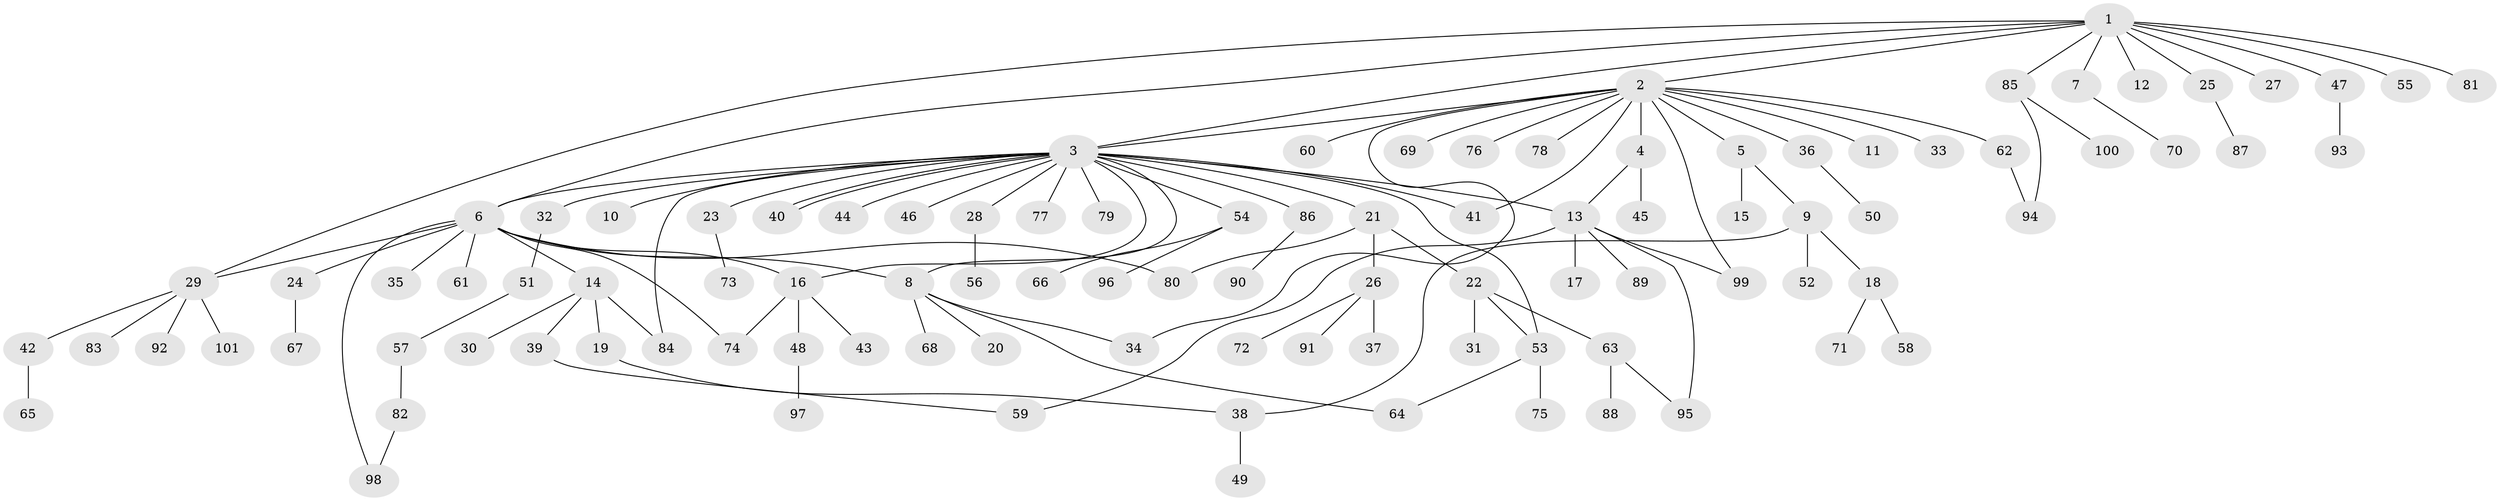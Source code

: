 // coarse degree distribution, {13: 0.013513513513513514, 14: 0.013513513513513514, 21: 0.013513513513513514, 2: 0.25675675675675674, 11: 0.013513513513513514, 5: 0.06756756756756757, 1: 0.5405405405405406, 6: 0.013513513513513514, 3: 0.02702702702702703, 4: 0.04054054054054054}
// Generated by graph-tools (version 1.1) at 2025/41/03/06/25 10:41:45]
// undirected, 101 vertices, 120 edges
graph export_dot {
graph [start="1"]
  node [color=gray90,style=filled];
  1;
  2;
  3;
  4;
  5;
  6;
  7;
  8;
  9;
  10;
  11;
  12;
  13;
  14;
  15;
  16;
  17;
  18;
  19;
  20;
  21;
  22;
  23;
  24;
  25;
  26;
  27;
  28;
  29;
  30;
  31;
  32;
  33;
  34;
  35;
  36;
  37;
  38;
  39;
  40;
  41;
  42;
  43;
  44;
  45;
  46;
  47;
  48;
  49;
  50;
  51;
  52;
  53;
  54;
  55;
  56;
  57;
  58;
  59;
  60;
  61;
  62;
  63;
  64;
  65;
  66;
  67;
  68;
  69;
  70;
  71;
  72;
  73;
  74;
  75;
  76;
  77;
  78;
  79;
  80;
  81;
  82;
  83;
  84;
  85;
  86;
  87;
  88;
  89;
  90;
  91;
  92;
  93;
  94;
  95;
  96;
  97;
  98;
  99;
  100;
  101;
  1 -- 2;
  1 -- 3;
  1 -- 6;
  1 -- 7;
  1 -- 12;
  1 -- 25;
  1 -- 27;
  1 -- 29;
  1 -- 47;
  1 -- 55;
  1 -- 81;
  1 -- 85;
  2 -- 3;
  2 -- 4;
  2 -- 5;
  2 -- 11;
  2 -- 33;
  2 -- 34;
  2 -- 36;
  2 -- 41;
  2 -- 60;
  2 -- 62;
  2 -- 69;
  2 -- 76;
  2 -- 78;
  2 -- 99;
  3 -- 6;
  3 -- 8;
  3 -- 10;
  3 -- 13;
  3 -- 16;
  3 -- 21;
  3 -- 23;
  3 -- 28;
  3 -- 32;
  3 -- 40;
  3 -- 40;
  3 -- 41;
  3 -- 44;
  3 -- 46;
  3 -- 53;
  3 -- 54;
  3 -- 77;
  3 -- 79;
  3 -- 84;
  3 -- 86;
  4 -- 13;
  4 -- 45;
  5 -- 9;
  5 -- 15;
  6 -- 8;
  6 -- 14;
  6 -- 16;
  6 -- 24;
  6 -- 29;
  6 -- 35;
  6 -- 61;
  6 -- 74;
  6 -- 80;
  6 -- 98;
  7 -- 70;
  8 -- 20;
  8 -- 34;
  8 -- 64;
  8 -- 68;
  9 -- 18;
  9 -- 38;
  9 -- 52;
  13 -- 17;
  13 -- 59;
  13 -- 89;
  13 -- 95;
  13 -- 99;
  14 -- 19;
  14 -- 30;
  14 -- 39;
  14 -- 84;
  16 -- 43;
  16 -- 48;
  16 -- 74;
  18 -- 58;
  18 -- 71;
  19 -- 38;
  21 -- 22;
  21 -- 26;
  21 -- 80;
  22 -- 31;
  22 -- 53;
  22 -- 63;
  23 -- 73;
  24 -- 67;
  25 -- 87;
  26 -- 37;
  26 -- 72;
  26 -- 91;
  28 -- 56;
  29 -- 42;
  29 -- 83;
  29 -- 92;
  29 -- 101;
  32 -- 51;
  36 -- 50;
  38 -- 49;
  39 -- 59;
  42 -- 65;
  47 -- 93;
  48 -- 97;
  51 -- 57;
  53 -- 64;
  53 -- 75;
  54 -- 66;
  54 -- 96;
  57 -- 82;
  62 -- 94;
  63 -- 88;
  63 -- 95;
  82 -- 98;
  85 -- 94;
  85 -- 100;
  86 -- 90;
}
